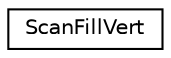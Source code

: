 digraph G
{
  edge [fontname="Helvetica",fontsize="10",labelfontname="Helvetica",labelfontsize="10"];
  node [fontname="Helvetica",fontsize="10",shape=record];
  rankdir=LR;
  Node1 [label="ScanFillVert",height=0.2,width=0.4,color="black", fillcolor="white", style="filled",URL="$df/d03/structScanFillVert.html"];
}
